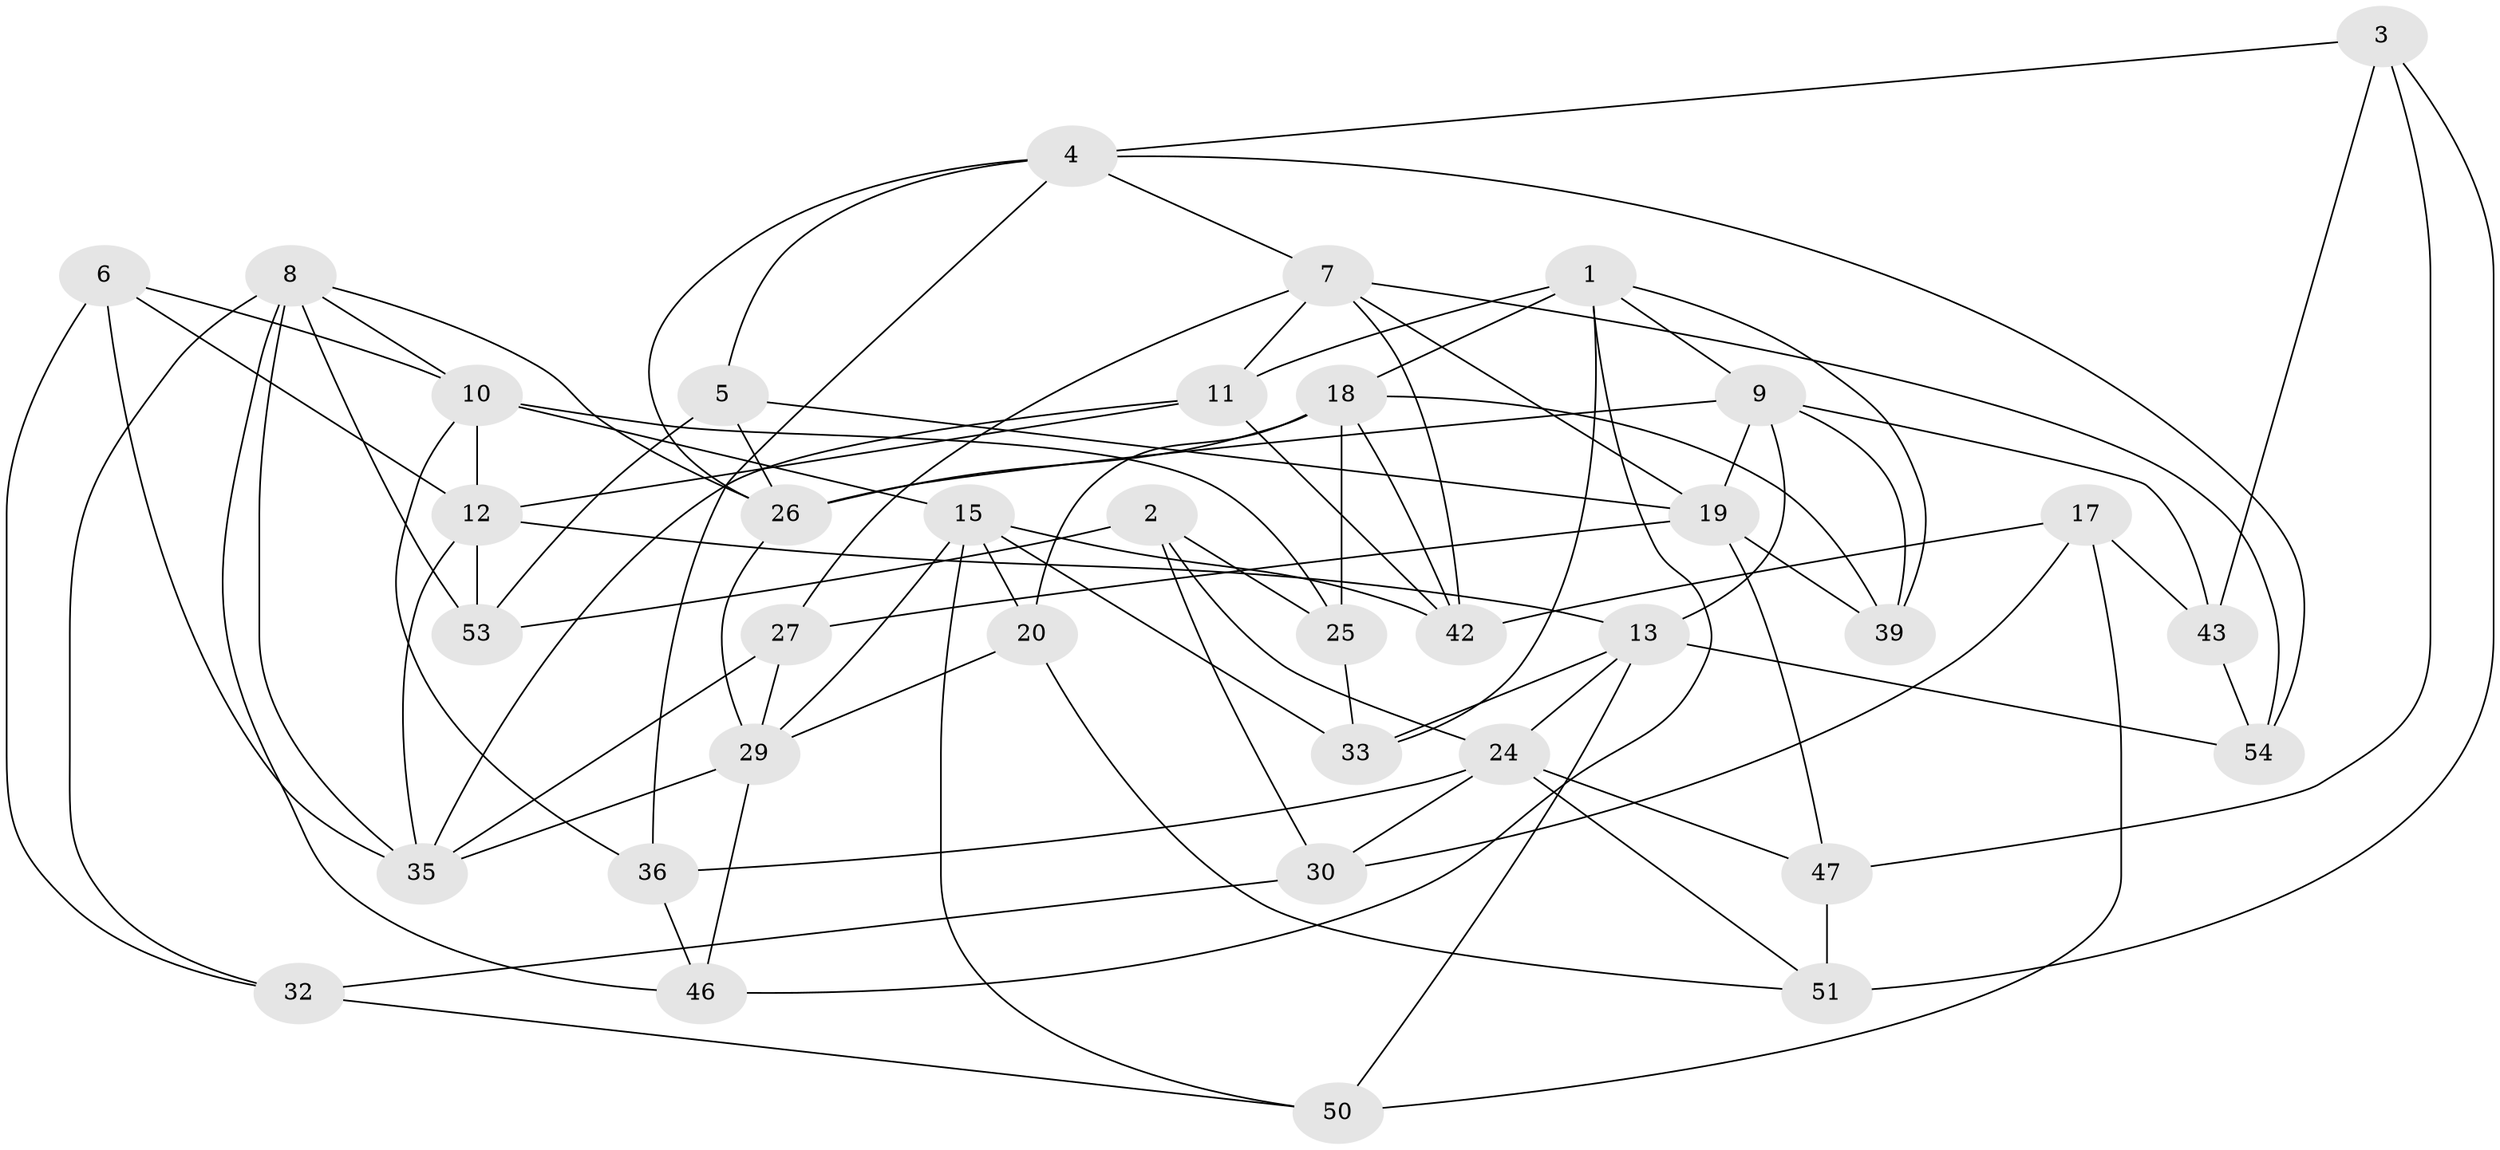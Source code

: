 // original degree distribution, {4: 1.0}
// Generated by graph-tools (version 1.1) at 2025/11/02/27/25 16:11:45]
// undirected, 37 vertices, 90 edges
graph export_dot {
graph [start="1"]
  node [color=gray90,style=filled];
  1 [super="+48"];
  2;
  3;
  4 [super="+23"];
  5;
  6;
  7 [super="+22"];
  8 [super="+28"];
  9 [super="+14"];
  10 [super="+41"];
  11 [super="+16"];
  12 [super="+31"];
  13 [super="+44"];
  15 [super="+40"];
  17;
  18 [super="+21"];
  19 [super="+45"];
  20;
  24 [super="+49"];
  25;
  26 [super="+37"];
  27;
  29 [super="+34"];
  30;
  32;
  33;
  35 [super="+38"];
  36;
  39;
  42 [super="+52"];
  43;
  46;
  47;
  50;
  51;
  53;
  54;
  1 -- 33;
  1 -- 46;
  1 -- 18;
  1 -- 39;
  1 -- 11;
  1 -- 9;
  2 -- 25;
  2 -- 53;
  2 -- 24;
  2 -- 30;
  3 -- 47;
  3 -- 4;
  3 -- 51;
  3 -- 43;
  4 -- 26;
  4 -- 36;
  4 -- 54;
  4 -- 5;
  4 -- 7;
  5 -- 19;
  5 -- 53;
  5 -- 26;
  6 -- 32;
  6 -- 10;
  6 -- 35;
  6 -- 12;
  7 -- 27;
  7 -- 54;
  7 -- 19;
  7 -- 42;
  7 -- 11;
  8 -- 53;
  8 -- 35;
  8 -- 26;
  8 -- 10;
  8 -- 32;
  8 -- 46;
  9 -- 43;
  9 -- 19;
  9 -- 13;
  9 -- 39;
  9 -- 26;
  10 -- 12;
  10 -- 25;
  10 -- 36;
  10 -- 15;
  11 -- 12;
  11 -- 42 [weight=2];
  11 -- 35;
  12 -- 35;
  12 -- 53;
  12 -- 13;
  13 -- 50;
  13 -- 24;
  13 -- 54;
  13 -- 33;
  15 -- 50;
  15 -- 33;
  15 -- 42;
  15 -- 20;
  15 -- 29;
  17 -- 43;
  17 -- 30;
  17 -- 50;
  17 -- 42;
  18 -- 20;
  18 -- 42;
  18 -- 25;
  18 -- 39;
  18 -- 26;
  19 -- 27;
  19 -- 47;
  19 -- 39;
  20 -- 29;
  20 -- 51;
  24 -- 47;
  24 -- 30;
  24 -- 51;
  24 -- 36;
  25 -- 33;
  26 -- 29;
  27 -- 29;
  27 -- 35;
  29 -- 46;
  29 -- 35;
  30 -- 32;
  32 -- 50;
  36 -- 46;
  43 -- 54;
  47 -- 51;
}
